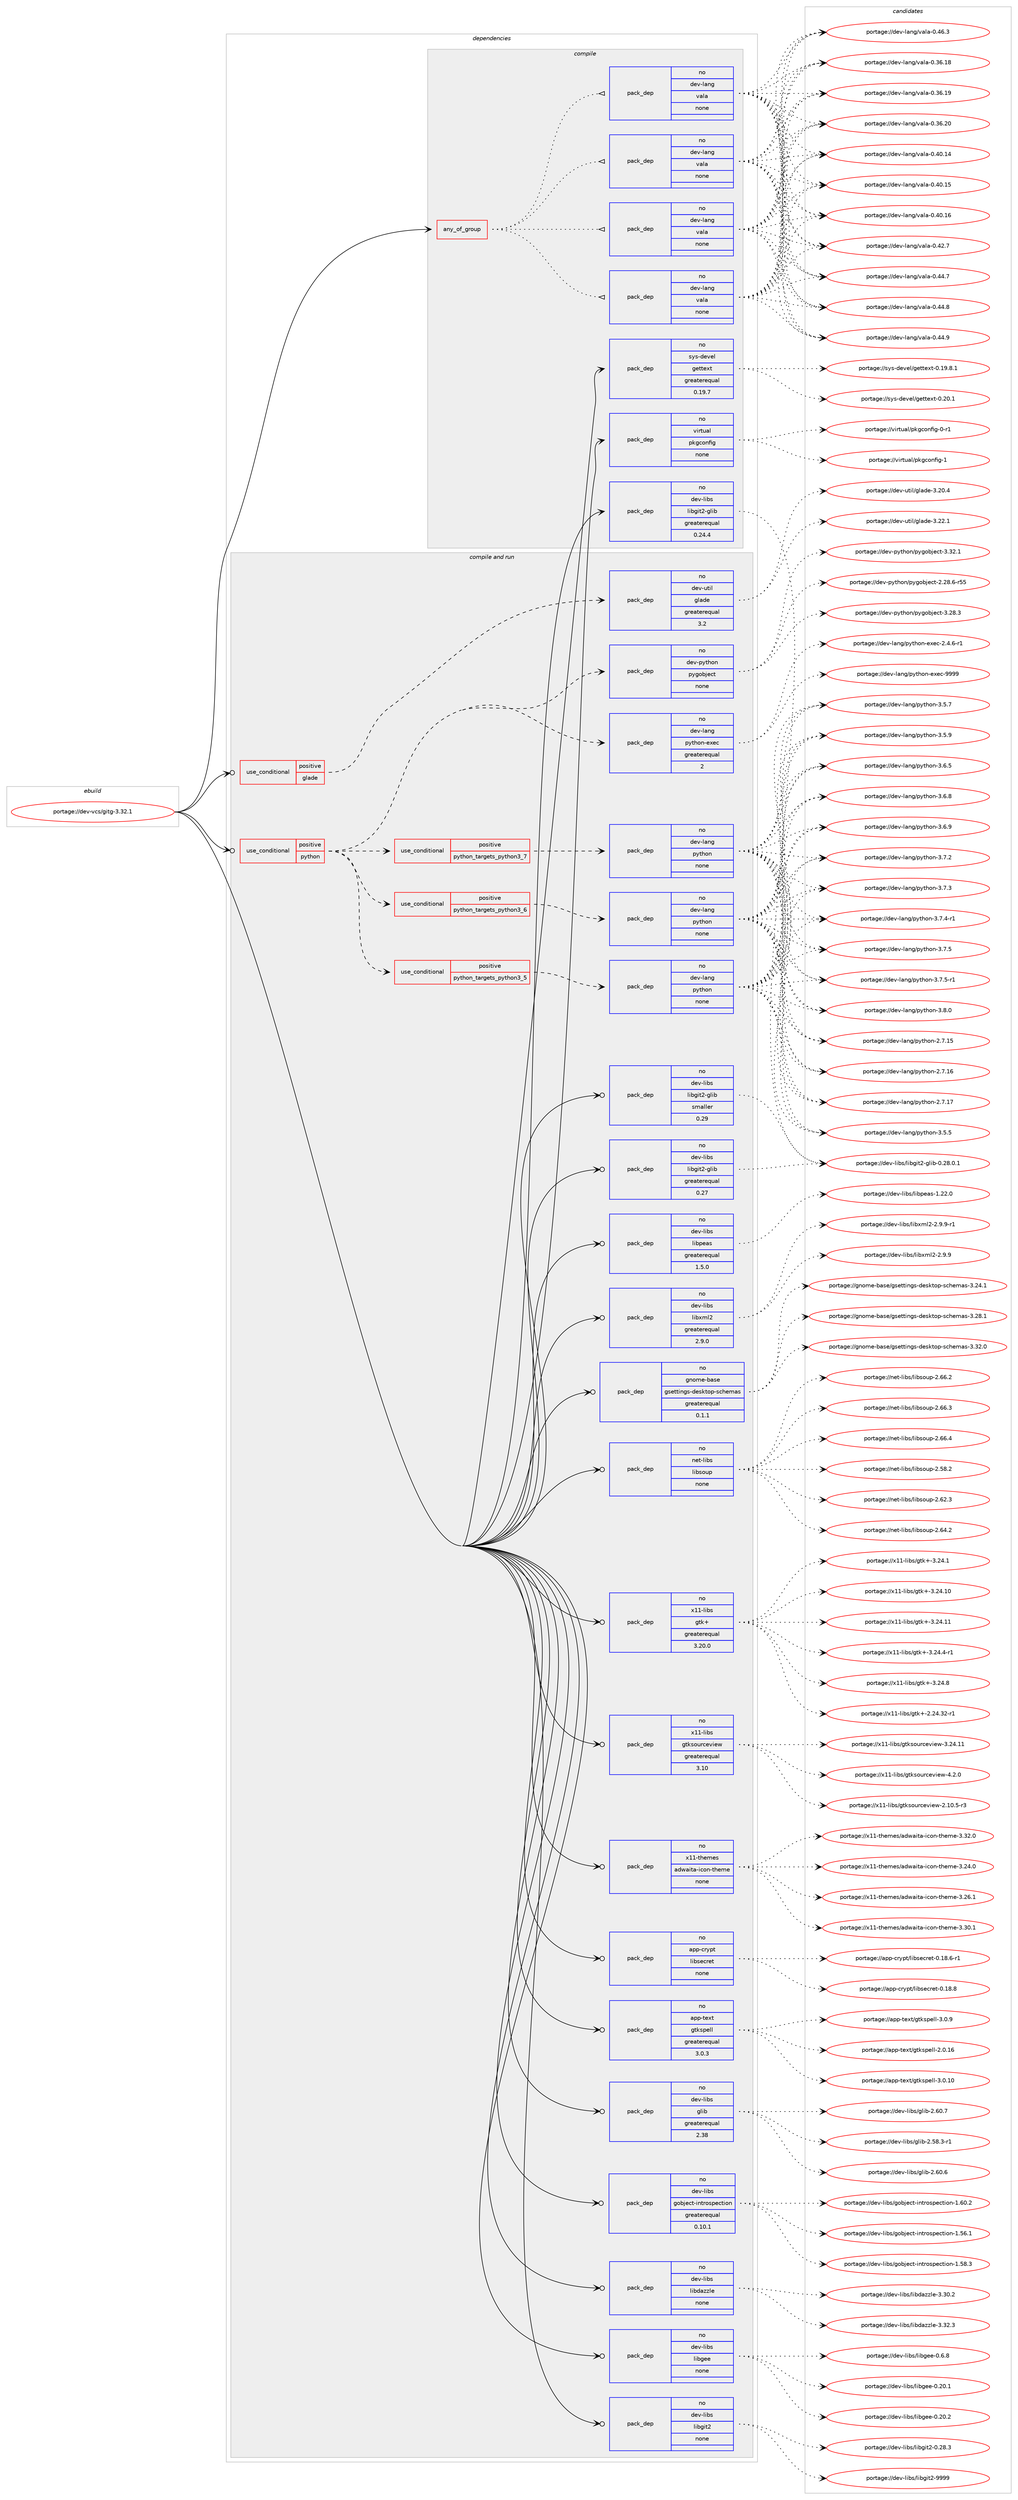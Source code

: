 digraph prolog {

# *************
# Graph options
# *************

newrank=true;
concentrate=true;
compound=true;
graph [rankdir=LR,fontname=Helvetica,fontsize=10,ranksep=1.5];#, ranksep=2.5, nodesep=0.2];
edge  [arrowhead=vee];
node  [fontname=Helvetica,fontsize=10];

# **********
# The ebuild
# **********

subgraph cluster_leftcol {
color=gray;
rank=same;
label=<<i>ebuild</i>>;
id [label="portage://dev-vcs/gitg-3.32.1", color=red, width=4, href="../dev-vcs/gitg-3.32.1.svg"];
}

# ****************
# The dependencies
# ****************

subgraph cluster_midcol {
color=gray;
label=<<i>dependencies</i>>;
subgraph cluster_compile {
fillcolor="#eeeeee";
style=filled;
label=<<i>compile</i>>;
subgraph any3666 {
dependency267614 [label=<<TABLE BORDER="0" CELLBORDER="1" CELLSPACING="0" CELLPADDING="4"><TR><TD CELLPADDING="10">any_of_group</TD></TR></TABLE>>, shape=none, color=red];subgraph pack191535 {
dependency267615 [label=<<TABLE BORDER="0" CELLBORDER="1" CELLSPACING="0" CELLPADDING="4" WIDTH="220"><TR><TD ROWSPAN="6" CELLPADDING="30">pack_dep</TD></TR><TR><TD WIDTH="110">no</TD></TR><TR><TD>dev-lang</TD></TR><TR><TD>vala</TD></TR><TR><TD>none</TD></TR><TR><TD></TD></TR></TABLE>>, shape=none, color=blue];
}
dependency267614:e -> dependency267615:w [weight=20,style="dotted",arrowhead="oinv"];
subgraph pack191536 {
dependency267616 [label=<<TABLE BORDER="0" CELLBORDER="1" CELLSPACING="0" CELLPADDING="4" WIDTH="220"><TR><TD ROWSPAN="6" CELLPADDING="30">pack_dep</TD></TR><TR><TD WIDTH="110">no</TD></TR><TR><TD>dev-lang</TD></TR><TR><TD>vala</TD></TR><TR><TD>none</TD></TR><TR><TD></TD></TR></TABLE>>, shape=none, color=blue];
}
dependency267614:e -> dependency267616:w [weight=20,style="dotted",arrowhead="oinv"];
subgraph pack191537 {
dependency267617 [label=<<TABLE BORDER="0" CELLBORDER="1" CELLSPACING="0" CELLPADDING="4" WIDTH="220"><TR><TD ROWSPAN="6" CELLPADDING="30">pack_dep</TD></TR><TR><TD WIDTH="110">no</TD></TR><TR><TD>dev-lang</TD></TR><TR><TD>vala</TD></TR><TR><TD>none</TD></TR><TR><TD></TD></TR></TABLE>>, shape=none, color=blue];
}
dependency267614:e -> dependency267617:w [weight=20,style="dotted",arrowhead="oinv"];
subgraph pack191538 {
dependency267618 [label=<<TABLE BORDER="0" CELLBORDER="1" CELLSPACING="0" CELLPADDING="4" WIDTH="220"><TR><TD ROWSPAN="6" CELLPADDING="30">pack_dep</TD></TR><TR><TD WIDTH="110">no</TD></TR><TR><TD>dev-lang</TD></TR><TR><TD>vala</TD></TR><TR><TD>none</TD></TR><TR><TD></TD></TR></TABLE>>, shape=none, color=blue];
}
dependency267614:e -> dependency267618:w [weight=20,style="dotted",arrowhead="oinv"];
}
id:e -> dependency267614:w [weight=20,style="solid",arrowhead="vee"];
subgraph pack191539 {
dependency267619 [label=<<TABLE BORDER="0" CELLBORDER="1" CELLSPACING="0" CELLPADDING="4" WIDTH="220"><TR><TD ROWSPAN="6" CELLPADDING="30">pack_dep</TD></TR><TR><TD WIDTH="110">no</TD></TR><TR><TD>dev-libs</TD></TR><TR><TD>libgit2-glib</TD></TR><TR><TD>greaterequal</TD></TR><TR><TD>0.24.4</TD></TR></TABLE>>, shape=none, color=blue];
}
id:e -> dependency267619:w [weight=20,style="solid",arrowhead="vee"];
subgraph pack191540 {
dependency267620 [label=<<TABLE BORDER="0" CELLBORDER="1" CELLSPACING="0" CELLPADDING="4" WIDTH="220"><TR><TD ROWSPAN="6" CELLPADDING="30">pack_dep</TD></TR><TR><TD WIDTH="110">no</TD></TR><TR><TD>sys-devel</TD></TR><TR><TD>gettext</TD></TR><TR><TD>greaterequal</TD></TR><TR><TD>0.19.7</TD></TR></TABLE>>, shape=none, color=blue];
}
id:e -> dependency267620:w [weight=20,style="solid",arrowhead="vee"];
subgraph pack191541 {
dependency267621 [label=<<TABLE BORDER="0" CELLBORDER="1" CELLSPACING="0" CELLPADDING="4" WIDTH="220"><TR><TD ROWSPAN="6" CELLPADDING="30">pack_dep</TD></TR><TR><TD WIDTH="110">no</TD></TR><TR><TD>virtual</TD></TR><TR><TD>pkgconfig</TD></TR><TR><TD>none</TD></TR><TR><TD></TD></TR></TABLE>>, shape=none, color=blue];
}
id:e -> dependency267621:w [weight=20,style="solid",arrowhead="vee"];
}
subgraph cluster_compileandrun {
fillcolor="#eeeeee";
style=filled;
label=<<i>compile and run</i>>;
subgraph cond72339 {
dependency267622 [label=<<TABLE BORDER="0" CELLBORDER="1" CELLSPACING="0" CELLPADDING="4"><TR><TD ROWSPAN="3" CELLPADDING="10">use_conditional</TD></TR><TR><TD>positive</TD></TR><TR><TD>glade</TD></TR></TABLE>>, shape=none, color=red];
subgraph pack191542 {
dependency267623 [label=<<TABLE BORDER="0" CELLBORDER="1" CELLSPACING="0" CELLPADDING="4" WIDTH="220"><TR><TD ROWSPAN="6" CELLPADDING="30">pack_dep</TD></TR><TR><TD WIDTH="110">no</TD></TR><TR><TD>dev-util</TD></TR><TR><TD>glade</TD></TR><TR><TD>greaterequal</TD></TR><TR><TD>3.2</TD></TR></TABLE>>, shape=none, color=blue];
}
dependency267622:e -> dependency267623:w [weight=20,style="dashed",arrowhead="vee"];
}
id:e -> dependency267622:w [weight=20,style="solid",arrowhead="odotvee"];
subgraph cond72340 {
dependency267624 [label=<<TABLE BORDER="0" CELLBORDER="1" CELLSPACING="0" CELLPADDING="4"><TR><TD ROWSPAN="3" CELLPADDING="10">use_conditional</TD></TR><TR><TD>positive</TD></TR><TR><TD>python</TD></TR></TABLE>>, shape=none, color=red];
subgraph cond72341 {
dependency267625 [label=<<TABLE BORDER="0" CELLBORDER="1" CELLSPACING="0" CELLPADDING="4"><TR><TD ROWSPAN="3" CELLPADDING="10">use_conditional</TD></TR><TR><TD>positive</TD></TR><TR><TD>python_targets_python3_5</TD></TR></TABLE>>, shape=none, color=red];
subgraph pack191543 {
dependency267626 [label=<<TABLE BORDER="0" CELLBORDER="1" CELLSPACING="0" CELLPADDING="4" WIDTH="220"><TR><TD ROWSPAN="6" CELLPADDING="30">pack_dep</TD></TR><TR><TD WIDTH="110">no</TD></TR><TR><TD>dev-lang</TD></TR><TR><TD>python</TD></TR><TR><TD>none</TD></TR><TR><TD></TD></TR></TABLE>>, shape=none, color=blue];
}
dependency267625:e -> dependency267626:w [weight=20,style="dashed",arrowhead="vee"];
}
dependency267624:e -> dependency267625:w [weight=20,style="dashed",arrowhead="vee"];
subgraph cond72342 {
dependency267627 [label=<<TABLE BORDER="0" CELLBORDER="1" CELLSPACING="0" CELLPADDING="4"><TR><TD ROWSPAN="3" CELLPADDING="10">use_conditional</TD></TR><TR><TD>positive</TD></TR><TR><TD>python_targets_python3_6</TD></TR></TABLE>>, shape=none, color=red];
subgraph pack191544 {
dependency267628 [label=<<TABLE BORDER="0" CELLBORDER="1" CELLSPACING="0" CELLPADDING="4" WIDTH="220"><TR><TD ROWSPAN="6" CELLPADDING="30">pack_dep</TD></TR><TR><TD WIDTH="110">no</TD></TR><TR><TD>dev-lang</TD></TR><TR><TD>python</TD></TR><TR><TD>none</TD></TR><TR><TD></TD></TR></TABLE>>, shape=none, color=blue];
}
dependency267627:e -> dependency267628:w [weight=20,style="dashed",arrowhead="vee"];
}
dependency267624:e -> dependency267627:w [weight=20,style="dashed",arrowhead="vee"];
subgraph cond72343 {
dependency267629 [label=<<TABLE BORDER="0" CELLBORDER="1" CELLSPACING="0" CELLPADDING="4"><TR><TD ROWSPAN="3" CELLPADDING="10">use_conditional</TD></TR><TR><TD>positive</TD></TR><TR><TD>python_targets_python3_7</TD></TR></TABLE>>, shape=none, color=red];
subgraph pack191545 {
dependency267630 [label=<<TABLE BORDER="0" CELLBORDER="1" CELLSPACING="0" CELLPADDING="4" WIDTH="220"><TR><TD ROWSPAN="6" CELLPADDING="30">pack_dep</TD></TR><TR><TD WIDTH="110">no</TD></TR><TR><TD>dev-lang</TD></TR><TR><TD>python</TD></TR><TR><TD>none</TD></TR><TR><TD></TD></TR></TABLE>>, shape=none, color=blue];
}
dependency267629:e -> dependency267630:w [weight=20,style="dashed",arrowhead="vee"];
}
dependency267624:e -> dependency267629:w [weight=20,style="dashed",arrowhead="vee"];
subgraph pack191546 {
dependency267631 [label=<<TABLE BORDER="0" CELLBORDER="1" CELLSPACING="0" CELLPADDING="4" WIDTH="220"><TR><TD ROWSPAN="6" CELLPADDING="30">pack_dep</TD></TR><TR><TD WIDTH="110">no</TD></TR><TR><TD>dev-lang</TD></TR><TR><TD>python-exec</TD></TR><TR><TD>greaterequal</TD></TR><TR><TD>2</TD></TR></TABLE>>, shape=none, color=blue];
}
dependency267624:e -> dependency267631:w [weight=20,style="dashed",arrowhead="vee"];
subgraph pack191547 {
dependency267632 [label=<<TABLE BORDER="0" CELLBORDER="1" CELLSPACING="0" CELLPADDING="4" WIDTH="220"><TR><TD ROWSPAN="6" CELLPADDING="30">pack_dep</TD></TR><TR><TD WIDTH="110">no</TD></TR><TR><TD>dev-python</TD></TR><TR><TD>pygobject</TD></TR><TR><TD>none</TD></TR><TR><TD></TD></TR></TABLE>>, shape=none, color=blue];
}
dependency267624:e -> dependency267632:w [weight=20,style="dashed",arrowhead="vee"];
}
id:e -> dependency267624:w [weight=20,style="solid",arrowhead="odotvee"];
subgraph pack191548 {
dependency267633 [label=<<TABLE BORDER="0" CELLBORDER="1" CELLSPACING="0" CELLPADDING="4" WIDTH="220"><TR><TD ROWSPAN="6" CELLPADDING="30">pack_dep</TD></TR><TR><TD WIDTH="110">no</TD></TR><TR><TD>app-crypt</TD></TR><TR><TD>libsecret</TD></TR><TR><TD>none</TD></TR><TR><TD></TD></TR></TABLE>>, shape=none, color=blue];
}
id:e -> dependency267633:w [weight=20,style="solid",arrowhead="odotvee"];
subgraph pack191549 {
dependency267634 [label=<<TABLE BORDER="0" CELLBORDER="1" CELLSPACING="0" CELLPADDING="4" WIDTH="220"><TR><TD ROWSPAN="6" CELLPADDING="30">pack_dep</TD></TR><TR><TD WIDTH="110">no</TD></TR><TR><TD>app-text</TD></TR><TR><TD>gtkspell</TD></TR><TR><TD>greaterequal</TD></TR><TR><TD>3.0.3</TD></TR></TABLE>>, shape=none, color=blue];
}
id:e -> dependency267634:w [weight=20,style="solid",arrowhead="odotvee"];
subgraph pack191550 {
dependency267635 [label=<<TABLE BORDER="0" CELLBORDER="1" CELLSPACING="0" CELLPADDING="4" WIDTH="220"><TR><TD ROWSPAN="6" CELLPADDING="30">pack_dep</TD></TR><TR><TD WIDTH="110">no</TD></TR><TR><TD>dev-libs</TD></TR><TR><TD>glib</TD></TR><TR><TD>greaterequal</TD></TR><TR><TD>2.38</TD></TR></TABLE>>, shape=none, color=blue];
}
id:e -> dependency267635:w [weight=20,style="solid",arrowhead="odotvee"];
subgraph pack191551 {
dependency267636 [label=<<TABLE BORDER="0" CELLBORDER="1" CELLSPACING="0" CELLPADDING="4" WIDTH="220"><TR><TD ROWSPAN="6" CELLPADDING="30">pack_dep</TD></TR><TR><TD WIDTH="110">no</TD></TR><TR><TD>dev-libs</TD></TR><TR><TD>gobject-introspection</TD></TR><TR><TD>greaterequal</TD></TR><TR><TD>0.10.1</TD></TR></TABLE>>, shape=none, color=blue];
}
id:e -> dependency267636:w [weight=20,style="solid",arrowhead="odotvee"];
subgraph pack191552 {
dependency267637 [label=<<TABLE BORDER="0" CELLBORDER="1" CELLSPACING="0" CELLPADDING="4" WIDTH="220"><TR><TD ROWSPAN="6" CELLPADDING="30">pack_dep</TD></TR><TR><TD WIDTH="110">no</TD></TR><TR><TD>dev-libs</TD></TR><TR><TD>libdazzle</TD></TR><TR><TD>none</TD></TR><TR><TD></TD></TR></TABLE>>, shape=none, color=blue];
}
id:e -> dependency267637:w [weight=20,style="solid",arrowhead="odotvee"];
subgraph pack191553 {
dependency267638 [label=<<TABLE BORDER="0" CELLBORDER="1" CELLSPACING="0" CELLPADDING="4" WIDTH="220"><TR><TD ROWSPAN="6" CELLPADDING="30">pack_dep</TD></TR><TR><TD WIDTH="110">no</TD></TR><TR><TD>dev-libs</TD></TR><TR><TD>libgee</TD></TR><TR><TD>none</TD></TR><TR><TD></TD></TR></TABLE>>, shape=none, color=blue];
}
id:e -> dependency267638:w [weight=20,style="solid",arrowhead="odotvee"];
subgraph pack191554 {
dependency267639 [label=<<TABLE BORDER="0" CELLBORDER="1" CELLSPACING="0" CELLPADDING="4" WIDTH="220"><TR><TD ROWSPAN="6" CELLPADDING="30">pack_dep</TD></TR><TR><TD WIDTH="110">no</TD></TR><TR><TD>dev-libs</TD></TR><TR><TD>libgit2</TD></TR><TR><TD>none</TD></TR><TR><TD></TD></TR></TABLE>>, shape=none, color=blue];
}
id:e -> dependency267639:w [weight=20,style="solid",arrowhead="odotvee"];
subgraph pack191555 {
dependency267640 [label=<<TABLE BORDER="0" CELLBORDER="1" CELLSPACING="0" CELLPADDING="4" WIDTH="220"><TR><TD ROWSPAN="6" CELLPADDING="30">pack_dep</TD></TR><TR><TD WIDTH="110">no</TD></TR><TR><TD>dev-libs</TD></TR><TR><TD>libgit2-glib</TD></TR><TR><TD>greaterequal</TD></TR><TR><TD>0.27</TD></TR></TABLE>>, shape=none, color=blue];
}
id:e -> dependency267640:w [weight=20,style="solid",arrowhead="odotvee"];
subgraph pack191556 {
dependency267641 [label=<<TABLE BORDER="0" CELLBORDER="1" CELLSPACING="0" CELLPADDING="4" WIDTH="220"><TR><TD ROWSPAN="6" CELLPADDING="30">pack_dep</TD></TR><TR><TD WIDTH="110">no</TD></TR><TR><TD>dev-libs</TD></TR><TR><TD>libgit2-glib</TD></TR><TR><TD>smaller</TD></TR><TR><TD>0.29</TD></TR></TABLE>>, shape=none, color=blue];
}
id:e -> dependency267641:w [weight=20,style="solid",arrowhead="odotvee"];
subgraph pack191557 {
dependency267642 [label=<<TABLE BORDER="0" CELLBORDER="1" CELLSPACING="0" CELLPADDING="4" WIDTH="220"><TR><TD ROWSPAN="6" CELLPADDING="30">pack_dep</TD></TR><TR><TD WIDTH="110">no</TD></TR><TR><TD>dev-libs</TD></TR><TR><TD>libpeas</TD></TR><TR><TD>greaterequal</TD></TR><TR><TD>1.5.0</TD></TR></TABLE>>, shape=none, color=blue];
}
id:e -> dependency267642:w [weight=20,style="solid",arrowhead="odotvee"];
subgraph pack191558 {
dependency267643 [label=<<TABLE BORDER="0" CELLBORDER="1" CELLSPACING="0" CELLPADDING="4" WIDTH="220"><TR><TD ROWSPAN="6" CELLPADDING="30">pack_dep</TD></TR><TR><TD WIDTH="110">no</TD></TR><TR><TD>dev-libs</TD></TR><TR><TD>libxml2</TD></TR><TR><TD>greaterequal</TD></TR><TR><TD>2.9.0</TD></TR></TABLE>>, shape=none, color=blue];
}
id:e -> dependency267643:w [weight=20,style="solid",arrowhead="odotvee"];
subgraph pack191559 {
dependency267644 [label=<<TABLE BORDER="0" CELLBORDER="1" CELLSPACING="0" CELLPADDING="4" WIDTH="220"><TR><TD ROWSPAN="6" CELLPADDING="30">pack_dep</TD></TR><TR><TD WIDTH="110">no</TD></TR><TR><TD>gnome-base</TD></TR><TR><TD>gsettings-desktop-schemas</TD></TR><TR><TD>greaterequal</TD></TR><TR><TD>0.1.1</TD></TR></TABLE>>, shape=none, color=blue];
}
id:e -> dependency267644:w [weight=20,style="solid",arrowhead="odotvee"];
subgraph pack191560 {
dependency267645 [label=<<TABLE BORDER="0" CELLBORDER="1" CELLSPACING="0" CELLPADDING="4" WIDTH="220"><TR><TD ROWSPAN="6" CELLPADDING="30">pack_dep</TD></TR><TR><TD WIDTH="110">no</TD></TR><TR><TD>net-libs</TD></TR><TR><TD>libsoup</TD></TR><TR><TD>none</TD></TR><TR><TD></TD></TR></TABLE>>, shape=none, color=blue];
}
id:e -> dependency267645:w [weight=20,style="solid",arrowhead="odotvee"];
subgraph pack191561 {
dependency267646 [label=<<TABLE BORDER="0" CELLBORDER="1" CELLSPACING="0" CELLPADDING="4" WIDTH="220"><TR><TD ROWSPAN="6" CELLPADDING="30">pack_dep</TD></TR><TR><TD WIDTH="110">no</TD></TR><TR><TD>x11-libs</TD></TR><TR><TD>gtk+</TD></TR><TR><TD>greaterequal</TD></TR><TR><TD>3.20.0</TD></TR></TABLE>>, shape=none, color=blue];
}
id:e -> dependency267646:w [weight=20,style="solid",arrowhead="odotvee"];
subgraph pack191562 {
dependency267647 [label=<<TABLE BORDER="0" CELLBORDER="1" CELLSPACING="0" CELLPADDING="4" WIDTH="220"><TR><TD ROWSPAN="6" CELLPADDING="30">pack_dep</TD></TR><TR><TD WIDTH="110">no</TD></TR><TR><TD>x11-libs</TD></TR><TR><TD>gtksourceview</TD></TR><TR><TD>greaterequal</TD></TR><TR><TD>3.10</TD></TR></TABLE>>, shape=none, color=blue];
}
id:e -> dependency267647:w [weight=20,style="solid",arrowhead="odotvee"];
subgraph pack191563 {
dependency267648 [label=<<TABLE BORDER="0" CELLBORDER="1" CELLSPACING="0" CELLPADDING="4" WIDTH="220"><TR><TD ROWSPAN="6" CELLPADDING="30">pack_dep</TD></TR><TR><TD WIDTH="110">no</TD></TR><TR><TD>x11-themes</TD></TR><TR><TD>adwaita-icon-theme</TD></TR><TR><TD>none</TD></TR><TR><TD></TD></TR></TABLE>>, shape=none, color=blue];
}
id:e -> dependency267648:w [weight=20,style="solid",arrowhead="odotvee"];
}
subgraph cluster_run {
fillcolor="#eeeeee";
style=filled;
label=<<i>run</i>>;
}
}

# **************
# The candidates
# **************

subgraph cluster_choices {
rank=same;
color=gray;
label=<<i>candidates</i>>;

subgraph choice191535 {
color=black;
nodesep=1;
choiceportage10010111845108971101034711897108974548465154464956 [label="portage://dev-lang/vala-0.36.18", color=red, width=4,href="../dev-lang/vala-0.36.18.svg"];
choiceportage10010111845108971101034711897108974548465154464957 [label="portage://dev-lang/vala-0.36.19", color=red, width=4,href="../dev-lang/vala-0.36.19.svg"];
choiceportage10010111845108971101034711897108974548465154465048 [label="portage://dev-lang/vala-0.36.20", color=red, width=4,href="../dev-lang/vala-0.36.20.svg"];
choiceportage10010111845108971101034711897108974548465248464952 [label="portage://dev-lang/vala-0.40.14", color=red, width=4,href="../dev-lang/vala-0.40.14.svg"];
choiceportage10010111845108971101034711897108974548465248464953 [label="portage://dev-lang/vala-0.40.15", color=red, width=4,href="../dev-lang/vala-0.40.15.svg"];
choiceportage10010111845108971101034711897108974548465248464954 [label="portage://dev-lang/vala-0.40.16", color=red, width=4,href="../dev-lang/vala-0.40.16.svg"];
choiceportage100101118451089711010347118971089745484652504655 [label="portage://dev-lang/vala-0.42.7", color=red, width=4,href="../dev-lang/vala-0.42.7.svg"];
choiceportage100101118451089711010347118971089745484652524655 [label="portage://dev-lang/vala-0.44.7", color=red, width=4,href="../dev-lang/vala-0.44.7.svg"];
choiceportage100101118451089711010347118971089745484652524656 [label="portage://dev-lang/vala-0.44.8", color=red, width=4,href="../dev-lang/vala-0.44.8.svg"];
choiceportage100101118451089711010347118971089745484652524657 [label="portage://dev-lang/vala-0.44.9", color=red, width=4,href="../dev-lang/vala-0.44.9.svg"];
choiceportage100101118451089711010347118971089745484652544651 [label="portage://dev-lang/vala-0.46.3", color=red, width=4,href="../dev-lang/vala-0.46.3.svg"];
dependency267615:e -> choiceportage10010111845108971101034711897108974548465154464956:w [style=dotted,weight="100"];
dependency267615:e -> choiceportage10010111845108971101034711897108974548465154464957:w [style=dotted,weight="100"];
dependency267615:e -> choiceportage10010111845108971101034711897108974548465154465048:w [style=dotted,weight="100"];
dependency267615:e -> choiceportage10010111845108971101034711897108974548465248464952:w [style=dotted,weight="100"];
dependency267615:e -> choiceportage10010111845108971101034711897108974548465248464953:w [style=dotted,weight="100"];
dependency267615:e -> choiceportage10010111845108971101034711897108974548465248464954:w [style=dotted,weight="100"];
dependency267615:e -> choiceportage100101118451089711010347118971089745484652504655:w [style=dotted,weight="100"];
dependency267615:e -> choiceportage100101118451089711010347118971089745484652524655:w [style=dotted,weight="100"];
dependency267615:e -> choiceportage100101118451089711010347118971089745484652524656:w [style=dotted,weight="100"];
dependency267615:e -> choiceportage100101118451089711010347118971089745484652524657:w [style=dotted,weight="100"];
dependency267615:e -> choiceportage100101118451089711010347118971089745484652544651:w [style=dotted,weight="100"];
}
subgraph choice191536 {
color=black;
nodesep=1;
choiceportage10010111845108971101034711897108974548465154464956 [label="portage://dev-lang/vala-0.36.18", color=red, width=4,href="../dev-lang/vala-0.36.18.svg"];
choiceportage10010111845108971101034711897108974548465154464957 [label="portage://dev-lang/vala-0.36.19", color=red, width=4,href="../dev-lang/vala-0.36.19.svg"];
choiceportage10010111845108971101034711897108974548465154465048 [label="portage://dev-lang/vala-0.36.20", color=red, width=4,href="../dev-lang/vala-0.36.20.svg"];
choiceportage10010111845108971101034711897108974548465248464952 [label="portage://dev-lang/vala-0.40.14", color=red, width=4,href="../dev-lang/vala-0.40.14.svg"];
choiceportage10010111845108971101034711897108974548465248464953 [label="portage://dev-lang/vala-0.40.15", color=red, width=4,href="../dev-lang/vala-0.40.15.svg"];
choiceportage10010111845108971101034711897108974548465248464954 [label="portage://dev-lang/vala-0.40.16", color=red, width=4,href="../dev-lang/vala-0.40.16.svg"];
choiceportage100101118451089711010347118971089745484652504655 [label="portage://dev-lang/vala-0.42.7", color=red, width=4,href="../dev-lang/vala-0.42.7.svg"];
choiceportage100101118451089711010347118971089745484652524655 [label="portage://dev-lang/vala-0.44.7", color=red, width=4,href="../dev-lang/vala-0.44.7.svg"];
choiceportage100101118451089711010347118971089745484652524656 [label="portage://dev-lang/vala-0.44.8", color=red, width=4,href="../dev-lang/vala-0.44.8.svg"];
choiceportage100101118451089711010347118971089745484652524657 [label="portage://dev-lang/vala-0.44.9", color=red, width=4,href="../dev-lang/vala-0.44.9.svg"];
choiceportage100101118451089711010347118971089745484652544651 [label="portage://dev-lang/vala-0.46.3", color=red, width=4,href="../dev-lang/vala-0.46.3.svg"];
dependency267616:e -> choiceportage10010111845108971101034711897108974548465154464956:w [style=dotted,weight="100"];
dependency267616:e -> choiceportage10010111845108971101034711897108974548465154464957:w [style=dotted,weight="100"];
dependency267616:e -> choiceportage10010111845108971101034711897108974548465154465048:w [style=dotted,weight="100"];
dependency267616:e -> choiceportage10010111845108971101034711897108974548465248464952:w [style=dotted,weight="100"];
dependency267616:e -> choiceportage10010111845108971101034711897108974548465248464953:w [style=dotted,weight="100"];
dependency267616:e -> choiceportage10010111845108971101034711897108974548465248464954:w [style=dotted,weight="100"];
dependency267616:e -> choiceportage100101118451089711010347118971089745484652504655:w [style=dotted,weight="100"];
dependency267616:e -> choiceportage100101118451089711010347118971089745484652524655:w [style=dotted,weight="100"];
dependency267616:e -> choiceportage100101118451089711010347118971089745484652524656:w [style=dotted,weight="100"];
dependency267616:e -> choiceportage100101118451089711010347118971089745484652524657:w [style=dotted,weight="100"];
dependency267616:e -> choiceportage100101118451089711010347118971089745484652544651:w [style=dotted,weight="100"];
}
subgraph choice191537 {
color=black;
nodesep=1;
choiceportage10010111845108971101034711897108974548465154464956 [label="portage://dev-lang/vala-0.36.18", color=red, width=4,href="../dev-lang/vala-0.36.18.svg"];
choiceportage10010111845108971101034711897108974548465154464957 [label="portage://dev-lang/vala-0.36.19", color=red, width=4,href="../dev-lang/vala-0.36.19.svg"];
choiceportage10010111845108971101034711897108974548465154465048 [label="portage://dev-lang/vala-0.36.20", color=red, width=4,href="../dev-lang/vala-0.36.20.svg"];
choiceportage10010111845108971101034711897108974548465248464952 [label="portage://dev-lang/vala-0.40.14", color=red, width=4,href="../dev-lang/vala-0.40.14.svg"];
choiceportage10010111845108971101034711897108974548465248464953 [label="portage://dev-lang/vala-0.40.15", color=red, width=4,href="../dev-lang/vala-0.40.15.svg"];
choiceportage10010111845108971101034711897108974548465248464954 [label="portage://dev-lang/vala-0.40.16", color=red, width=4,href="../dev-lang/vala-0.40.16.svg"];
choiceportage100101118451089711010347118971089745484652504655 [label="portage://dev-lang/vala-0.42.7", color=red, width=4,href="../dev-lang/vala-0.42.7.svg"];
choiceportage100101118451089711010347118971089745484652524655 [label="portage://dev-lang/vala-0.44.7", color=red, width=4,href="../dev-lang/vala-0.44.7.svg"];
choiceportage100101118451089711010347118971089745484652524656 [label="portage://dev-lang/vala-0.44.8", color=red, width=4,href="../dev-lang/vala-0.44.8.svg"];
choiceportage100101118451089711010347118971089745484652524657 [label="portage://dev-lang/vala-0.44.9", color=red, width=4,href="../dev-lang/vala-0.44.9.svg"];
choiceportage100101118451089711010347118971089745484652544651 [label="portage://dev-lang/vala-0.46.3", color=red, width=4,href="../dev-lang/vala-0.46.3.svg"];
dependency267617:e -> choiceportage10010111845108971101034711897108974548465154464956:w [style=dotted,weight="100"];
dependency267617:e -> choiceportage10010111845108971101034711897108974548465154464957:w [style=dotted,weight="100"];
dependency267617:e -> choiceportage10010111845108971101034711897108974548465154465048:w [style=dotted,weight="100"];
dependency267617:e -> choiceportage10010111845108971101034711897108974548465248464952:w [style=dotted,weight="100"];
dependency267617:e -> choiceportage10010111845108971101034711897108974548465248464953:w [style=dotted,weight="100"];
dependency267617:e -> choiceportage10010111845108971101034711897108974548465248464954:w [style=dotted,weight="100"];
dependency267617:e -> choiceportage100101118451089711010347118971089745484652504655:w [style=dotted,weight="100"];
dependency267617:e -> choiceportage100101118451089711010347118971089745484652524655:w [style=dotted,weight="100"];
dependency267617:e -> choiceportage100101118451089711010347118971089745484652524656:w [style=dotted,weight="100"];
dependency267617:e -> choiceportage100101118451089711010347118971089745484652524657:w [style=dotted,weight="100"];
dependency267617:e -> choiceportage100101118451089711010347118971089745484652544651:w [style=dotted,weight="100"];
}
subgraph choice191538 {
color=black;
nodesep=1;
choiceportage10010111845108971101034711897108974548465154464956 [label="portage://dev-lang/vala-0.36.18", color=red, width=4,href="../dev-lang/vala-0.36.18.svg"];
choiceportage10010111845108971101034711897108974548465154464957 [label="portage://dev-lang/vala-0.36.19", color=red, width=4,href="../dev-lang/vala-0.36.19.svg"];
choiceportage10010111845108971101034711897108974548465154465048 [label="portage://dev-lang/vala-0.36.20", color=red, width=4,href="../dev-lang/vala-0.36.20.svg"];
choiceportage10010111845108971101034711897108974548465248464952 [label="portage://dev-lang/vala-0.40.14", color=red, width=4,href="../dev-lang/vala-0.40.14.svg"];
choiceportage10010111845108971101034711897108974548465248464953 [label="portage://dev-lang/vala-0.40.15", color=red, width=4,href="../dev-lang/vala-0.40.15.svg"];
choiceportage10010111845108971101034711897108974548465248464954 [label="portage://dev-lang/vala-0.40.16", color=red, width=4,href="../dev-lang/vala-0.40.16.svg"];
choiceportage100101118451089711010347118971089745484652504655 [label="portage://dev-lang/vala-0.42.7", color=red, width=4,href="../dev-lang/vala-0.42.7.svg"];
choiceportage100101118451089711010347118971089745484652524655 [label="portage://dev-lang/vala-0.44.7", color=red, width=4,href="../dev-lang/vala-0.44.7.svg"];
choiceportage100101118451089711010347118971089745484652524656 [label="portage://dev-lang/vala-0.44.8", color=red, width=4,href="../dev-lang/vala-0.44.8.svg"];
choiceportage100101118451089711010347118971089745484652524657 [label="portage://dev-lang/vala-0.44.9", color=red, width=4,href="../dev-lang/vala-0.44.9.svg"];
choiceportage100101118451089711010347118971089745484652544651 [label="portage://dev-lang/vala-0.46.3", color=red, width=4,href="../dev-lang/vala-0.46.3.svg"];
dependency267618:e -> choiceportage10010111845108971101034711897108974548465154464956:w [style=dotted,weight="100"];
dependency267618:e -> choiceportage10010111845108971101034711897108974548465154464957:w [style=dotted,weight="100"];
dependency267618:e -> choiceportage10010111845108971101034711897108974548465154465048:w [style=dotted,weight="100"];
dependency267618:e -> choiceportage10010111845108971101034711897108974548465248464952:w [style=dotted,weight="100"];
dependency267618:e -> choiceportage10010111845108971101034711897108974548465248464953:w [style=dotted,weight="100"];
dependency267618:e -> choiceportage10010111845108971101034711897108974548465248464954:w [style=dotted,weight="100"];
dependency267618:e -> choiceportage100101118451089711010347118971089745484652504655:w [style=dotted,weight="100"];
dependency267618:e -> choiceportage100101118451089711010347118971089745484652524655:w [style=dotted,weight="100"];
dependency267618:e -> choiceportage100101118451089711010347118971089745484652524656:w [style=dotted,weight="100"];
dependency267618:e -> choiceportage100101118451089711010347118971089745484652524657:w [style=dotted,weight="100"];
dependency267618:e -> choiceportage100101118451089711010347118971089745484652544651:w [style=dotted,weight="100"];
}
subgraph choice191539 {
color=black;
nodesep=1;
choiceportage10010111845108105981154710810598103105116504510310810598454846505646484649 [label="portage://dev-libs/libgit2-glib-0.28.0.1", color=red, width=4,href="../dev-libs/libgit2-glib-0.28.0.1.svg"];
dependency267619:e -> choiceportage10010111845108105981154710810598103105116504510310810598454846505646484649:w [style=dotted,weight="100"];
}
subgraph choice191540 {
color=black;
nodesep=1;
choiceportage1151211154510010111810110847103101116116101120116454846495746564649 [label="portage://sys-devel/gettext-0.19.8.1", color=red, width=4,href="../sys-devel/gettext-0.19.8.1.svg"];
choiceportage115121115451001011181011084710310111611610112011645484650484649 [label="portage://sys-devel/gettext-0.20.1", color=red, width=4,href="../sys-devel/gettext-0.20.1.svg"];
dependency267620:e -> choiceportage1151211154510010111810110847103101116116101120116454846495746564649:w [style=dotted,weight="100"];
dependency267620:e -> choiceportage115121115451001011181011084710310111611610112011645484650484649:w [style=dotted,weight="100"];
}
subgraph choice191541 {
color=black;
nodesep=1;
choiceportage11810511411611797108471121071039911111010210510345484511449 [label="portage://virtual/pkgconfig-0-r1", color=red, width=4,href="../virtual/pkgconfig-0-r1.svg"];
choiceportage1181051141161179710847112107103991111101021051034549 [label="portage://virtual/pkgconfig-1", color=red, width=4,href="../virtual/pkgconfig-1.svg"];
dependency267621:e -> choiceportage11810511411611797108471121071039911111010210510345484511449:w [style=dotted,weight="100"];
dependency267621:e -> choiceportage1181051141161179710847112107103991111101021051034549:w [style=dotted,weight="100"];
}
subgraph choice191542 {
color=black;
nodesep=1;
choiceportage10010111845117116105108471031089710010145514650484652 [label="portage://dev-util/glade-3.20.4", color=red, width=4,href="../dev-util/glade-3.20.4.svg"];
choiceportage10010111845117116105108471031089710010145514650504649 [label="portage://dev-util/glade-3.22.1", color=red, width=4,href="../dev-util/glade-3.22.1.svg"];
dependency267623:e -> choiceportage10010111845117116105108471031089710010145514650484652:w [style=dotted,weight="100"];
dependency267623:e -> choiceportage10010111845117116105108471031089710010145514650504649:w [style=dotted,weight="100"];
}
subgraph choice191543 {
color=black;
nodesep=1;
choiceportage10010111845108971101034711212111610411111045504655464953 [label="portage://dev-lang/python-2.7.15", color=red, width=4,href="../dev-lang/python-2.7.15.svg"];
choiceportage10010111845108971101034711212111610411111045504655464954 [label="portage://dev-lang/python-2.7.16", color=red, width=4,href="../dev-lang/python-2.7.16.svg"];
choiceportage10010111845108971101034711212111610411111045504655464955 [label="portage://dev-lang/python-2.7.17", color=red, width=4,href="../dev-lang/python-2.7.17.svg"];
choiceportage100101118451089711010347112121116104111110455146534653 [label="portage://dev-lang/python-3.5.5", color=red, width=4,href="../dev-lang/python-3.5.5.svg"];
choiceportage100101118451089711010347112121116104111110455146534655 [label="portage://dev-lang/python-3.5.7", color=red, width=4,href="../dev-lang/python-3.5.7.svg"];
choiceportage100101118451089711010347112121116104111110455146534657 [label="portage://dev-lang/python-3.5.9", color=red, width=4,href="../dev-lang/python-3.5.9.svg"];
choiceportage100101118451089711010347112121116104111110455146544653 [label="portage://dev-lang/python-3.6.5", color=red, width=4,href="../dev-lang/python-3.6.5.svg"];
choiceportage100101118451089711010347112121116104111110455146544656 [label="portage://dev-lang/python-3.6.8", color=red, width=4,href="../dev-lang/python-3.6.8.svg"];
choiceportage100101118451089711010347112121116104111110455146544657 [label="portage://dev-lang/python-3.6.9", color=red, width=4,href="../dev-lang/python-3.6.9.svg"];
choiceportage100101118451089711010347112121116104111110455146554650 [label="portage://dev-lang/python-3.7.2", color=red, width=4,href="../dev-lang/python-3.7.2.svg"];
choiceportage100101118451089711010347112121116104111110455146554651 [label="portage://dev-lang/python-3.7.3", color=red, width=4,href="../dev-lang/python-3.7.3.svg"];
choiceportage1001011184510897110103471121211161041111104551465546524511449 [label="portage://dev-lang/python-3.7.4-r1", color=red, width=4,href="../dev-lang/python-3.7.4-r1.svg"];
choiceportage100101118451089711010347112121116104111110455146554653 [label="portage://dev-lang/python-3.7.5", color=red, width=4,href="../dev-lang/python-3.7.5.svg"];
choiceportage1001011184510897110103471121211161041111104551465546534511449 [label="portage://dev-lang/python-3.7.5-r1", color=red, width=4,href="../dev-lang/python-3.7.5-r1.svg"];
choiceportage100101118451089711010347112121116104111110455146564648 [label="portage://dev-lang/python-3.8.0", color=red, width=4,href="../dev-lang/python-3.8.0.svg"];
dependency267626:e -> choiceportage10010111845108971101034711212111610411111045504655464953:w [style=dotted,weight="100"];
dependency267626:e -> choiceportage10010111845108971101034711212111610411111045504655464954:w [style=dotted,weight="100"];
dependency267626:e -> choiceportage10010111845108971101034711212111610411111045504655464955:w [style=dotted,weight="100"];
dependency267626:e -> choiceportage100101118451089711010347112121116104111110455146534653:w [style=dotted,weight="100"];
dependency267626:e -> choiceportage100101118451089711010347112121116104111110455146534655:w [style=dotted,weight="100"];
dependency267626:e -> choiceportage100101118451089711010347112121116104111110455146534657:w [style=dotted,weight="100"];
dependency267626:e -> choiceportage100101118451089711010347112121116104111110455146544653:w [style=dotted,weight="100"];
dependency267626:e -> choiceportage100101118451089711010347112121116104111110455146544656:w [style=dotted,weight="100"];
dependency267626:e -> choiceportage100101118451089711010347112121116104111110455146544657:w [style=dotted,weight="100"];
dependency267626:e -> choiceportage100101118451089711010347112121116104111110455146554650:w [style=dotted,weight="100"];
dependency267626:e -> choiceportage100101118451089711010347112121116104111110455146554651:w [style=dotted,weight="100"];
dependency267626:e -> choiceportage1001011184510897110103471121211161041111104551465546524511449:w [style=dotted,weight="100"];
dependency267626:e -> choiceportage100101118451089711010347112121116104111110455146554653:w [style=dotted,weight="100"];
dependency267626:e -> choiceportage1001011184510897110103471121211161041111104551465546534511449:w [style=dotted,weight="100"];
dependency267626:e -> choiceportage100101118451089711010347112121116104111110455146564648:w [style=dotted,weight="100"];
}
subgraph choice191544 {
color=black;
nodesep=1;
choiceportage10010111845108971101034711212111610411111045504655464953 [label="portage://dev-lang/python-2.7.15", color=red, width=4,href="../dev-lang/python-2.7.15.svg"];
choiceportage10010111845108971101034711212111610411111045504655464954 [label="portage://dev-lang/python-2.7.16", color=red, width=4,href="../dev-lang/python-2.7.16.svg"];
choiceportage10010111845108971101034711212111610411111045504655464955 [label="portage://dev-lang/python-2.7.17", color=red, width=4,href="../dev-lang/python-2.7.17.svg"];
choiceportage100101118451089711010347112121116104111110455146534653 [label="portage://dev-lang/python-3.5.5", color=red, width=4,href="../dev-lang/python-3.5.5.svg"];
choiceportage100101118451089711010347112121116104111110455146534655 [label="portage://dev-lang/python-3.5.7", color=red, width=4,href="../dev-lang/python-3.5.7.svg"];
choiceportage100101118451089711010347112121116104111110455146534657 [label="portage://dev-lang/python-3.5.9", color=red, width=4,href="../dev-lang/python-3.5.9.svg"];
choiceportage100101118451089711010347112121116104111110455146544653 [label="portage://dev-lang/python-3.6.5", color=red, width=4,href="../dev-lang/python-3.6.5.svg"];
choiceportage100101118451089711010347112121116104111110455146544656 [label="portage://dev-lang/python-3.6.8", color=red, width=4,href="../dev-lang/python-3.6.8.svg"];
choiceportage100101118451089711010347112121116104111110455146544657 [label="portage://dev-lang/python-3.6.9", color=red, width=4,href="../dev-lang/python-3.6.9.svg"];
choiceportage100101118451089711010347112121116104111110455146554650 [label="portage://dev-lang/python-3.7.2", color=red, width=4,href="../dev-lang/python-3.7.2.svg"];
choiceportage100101118451089711010347112121116104111110455146554651 [label="portage://dev-lang/python-3.7.3", color=red, width=4,href="../dev-lang/python-3.7.3.svg"];
choiceportage1001011184510897110103471121211161041111104551465546524511449 [label="portage://dev-lang/python-3.7.4-r1", color=red, width=4,href="../dev-lang/python-3.7.4-r1.svg"];
choiceportage100101118451089711010347112121116104111110455146554653 [label="portage://dev-lang/python-3.7.5", color=red, width=4,href="../dev-lang/python-3.7.5.svg"];
choiceportage1001011184510897110103471121211161041111104551465546534511449 [label="portage://dev-lang/python-3.7.5-r1", color=red, width=4,href="../dev-lang/python-3.7.5-r1.svg"];
choiceportage100101118451089711010347112121116104111110455146564648 [label="portage://dev-lang/python-3.8.0", color=red, width=4,href="../dev-lang/python-3.8.0.svg"];
dependency267628:e -> choiceportage10010111845108971101034711212111610411111045504655464953:w [style=dotted,weight="100"];
dependency267628:e -> choiceportage10010111845108971101034711212111610411111045504655464954:w [style=dotted,weight="100"];
dependency267628:e -> choiceportage10010111845108971101034711212111610411111045504655464955:w [style=dotted,weight="100"];
dependency267628:e -> choiceportage100101118451089711010347112121116104111110455146534653:w [style=dotted,weight="100"];
dependency267628:e -> choiceportage100101118451089711010347112121116104111110455146534655:w [style=dotted,weight="100"];
dependency267628:e -> choiceportage100101118451089711010347112121116104111110455146534657:w [style=dotted,weight="100"];
dependency267628:e -> choiceportage100101118451089711010347112121116104111110455146544653:w [style=dotted,weight="100"];
dependency267628:e -> choiceportage100101118451089711010347112121116104111110455146544656:w [style=dotted,weight="100"];
dependency267628:e -> choiceportage100101118451089711010347112121116104111110455146544657:w [style=dotted,weight="100"];
dependency267628:e -> choiceportage100101118451089711010347112121116104111110455146554650:w [style=dotted,weight="100"];
dependency267628:e -> choiceportage100101118451089711010347112121116104111110455146554651:w [style=dotted,weight="100"];
dependency267628:e -> choiceportage1001011184510897110103471121211161041111104551465546524511449:w [style=dotted,weight="100"];
dependency267628:e -> choiceportage100101118451089711010347112121116104111110455146554653:w [style=dotted,weight="100"];
dependency267628:e -> choiceportage1001011184510897110103471121211161041111104551465546534511449:w [style=dotted,weight="100"];
dependency267628:e -> choiceportage100101118451089711010347112121116104111110455146564648:w [style=dotted,weight="100"];
}
subgraph choice191545 {
color=black;
nodesep=1;
choiceportage10010111845108971101034711212111610411111045504655464953 [label="portage://dev-lang/python-2.7.15", color=red, width=4,href="../dev-lang/python-2.7.15.svg"];
choiceportage10010111845108971101034711212111610411111045504655464954 [label="portage://dev-lang/python-2.7.16", color=red, width=4,href="../dev-lang/python-2.7.16.svg"];
choiceportage10010111845108971101034711212111610411111045504655464955 [label="portage://dev-lang/python-2.7.17", color=red, width=4,href="../dev-lang/python-2.7.17.svg"];
choiceportage100101118451089711010347112121116104111110455146534653 [label="portage://dev-lang/python-3.5.5", color=red, width=4,href="../dev-lang/python-3.5.5.svg"];
choiceportage100101118451089711010347112121116104111110455146534655 [label="portage://dev-lang/python-3.5.7", color=red, width=4,href="../dev-lang/python-3.5.7.svg"];
choiceportage100101118451089711010347112121116104111110455146534657 [label="portage://dev-lang/python-3.5.9", color=red, width=4,href="../dev-lang/python-3.5.9.svg"];
choiceportage100101118451089711010347112121116104111110455146544653 [label="portage://dev-lang/python-3.6.5", color=red, width=4,href="../dev-lang/python-3.6.5.svg"];
choiceportage100101118451089711010347112121116104111110455146544656 [label="portage://dev-lang/python-3.6.8", color=red, width=4,href="../dev-lang/python-3.6.8.svg"];
choiceportage100101118451089711010347112121116104111110455146544657 [label="portage://dev-lang/python-3.6.9", color=red, width=4,href="../dev-lang/python-3.6.9.svg"];
choiceportage100101118451089711010347112121116104111110455146554650 [label="portage://dev-lang/python-3.7.2", color=red, width=4,href="../dev-lang/python-3.7.2.svg"];
choiceportage100101118451089711010347112121116104111110455146554651 [label="portage://dev-lang/python-3.7.3", color=red, width=4,href="../dev-lang/python-3.7.3.svg"];
choiceportage1001011184510897110103471121211161041111104551465546524511449 [label="portage://dev-lang/python-3.7.4-r1", color=red, width=4,href="../dev-lang/python-3.7.4-r1.svg"];
choiceportage100101118451089711010347112121116104111110455146554653 [label="portage://dev-lang/python-3.7.5", color=red, width=4,href="../dev-lang/python-3.7.5.svg"];
choiceportage1001011184510897110103471121211161041111104551465546534511449 [label="portage://dev-lang/python-3.7.5-r1", color=red, width=4,href="../dev-lang/python-3.7.5-r1.svg"];
choiceportage100101118451089711010347112121116104111110455146564648 [label="portage://dev-lang/python-3.8.0", color=red, width=4,href="../dev-lang/python-3.8.0.svg"];
dependency267630:e -> choiceportage10010111845108971101034711212111610411111045504655464953:w [style=dotted,weight="100"];
dependency267630:e -> choiceportage10010111845108971101034711212111610411111045504655464954:w [style=dotted,weight="100"];
dependency267630:e -> choiceportage10010111845108971101034711212111610411111045504655464955:w [style=dotted,weight="100"];
dependency267630:e -> choiceportage100101118451089711010347112121116104111110455146534653:w [style=dotted,weight="100"];
dependency267630:e -> choiceportage100101118451089711010347112121116104111110455146534655:w [style=dotted,weight="100"];
dependency267630:e -> choiceportage100101118451089711010347112121116104111110455146534657:w [style=dotted,weight="100"];
dependency267630:e -> choiceportage100101118451089711010347112121116104111110455146544653:w [style=dotted,weight="100"];
dependency267630:e -> choiceportage100101118451089711010347112121116104111110455146544656:w [style=dotted,weight="100"];
dependency267630:e -> choiceportage100101118451089711010347112121116104111110455146544657:w [style=dotted,weight="100"];
dependency267630:e -> choiceportage100101118451089711010347112121116104111110455146554650:w [style=dotted,weight="100"];
dependency267630:e -> choiceportage100101118451089711010347112121116104111110455146554651:w [style=dotted,weight="100"];
dependency267630:e -> choiceportage1001011184510897110103471121211161041111104551465546524511449:w [style=dotted,weight="100"];
dependency267630:e -> choiceportage100101118451089711010347112121116104111110455146554653:w [style=dotted,weight="100"];
dependency267630:e -> choiceportage1001011184510897110103471121211161041111104551465546534511449:w [style=dotted,weight="100"];
dependency267630:e -> choiceportage100101118451089711010347112121116104111110455146564648:w [style=dotted,weight="100"];
}
subgraph choice191546 {
color=black;
nodesep=1;
choiceportage10010111845108971101034711212111610411111045101120101994550465246544511449 [label="portage://dev-lang/python-exec-2.4.6-r1", color=red, width=4,href="../dev-lang/python-exec-2.4.6-r1.svg"];
choiceportage10010111845108971101034711212111610411111045101120101994557575757 [label="portage://dev-lang/python-exec-9999", color=red, width=4,href="../dev-lang/python-exec-9999.svg"];
dependency267631:e -> choiceportage10010111845108971101034711212111610411111045101120101994550465246544511449:w [style=dotted,weight="100"];
dependency267631:e -> choiceportage10010111845108971101034711212111610411111045101120101994557575757:w [style=dotted,weight="100"];
}
subgraph choice191547 {
color=black;
nodesep=1;
choiceportage1001011184511212111610411111047112121103111981061019911645504650564654451145353 [label="portage://dev-python/pygobject-2.28.6-r55", color=red, width=4,href="../dev-python/pygobject-2.28.6-r55.svg"];
choiceportage1001011184511212111610411111047112121103111981061019911645514650564651 [label="portage://dev-python/pygobject-3.28.3", color=red, width=4,href="../dev-python/pygobject-3.28.3.svg"];
choiceportage1001011184511212111610411111047112121103111981061019911645514651504649 [label="portage://dev-python/pygobject-3.32.1", color=red, width=4,href="../dev-python/pygobject-3.32.1.svg"];
dependency267632:e -> choiceportage1001011184511212111610411111047112121103111981061019911645504650564654451145353:w [style=dotted,weight="100"];
dependency267632:e -> choiceportage1001011184511212111610411111047112121103111981061019911645514650564651:w [style=dotted,weight="100"];
dependency267632:e -> choiceportage1001011184511212111610411111047112121103111981061019911645514651504649:w [style=dotted,weight="100"];
}
subgraph choice191548 {
color=black;
nodesep=1;
choiceportage971121124599114121112116471081059811510199114101116454846495646544511449 [label="portage://app-crypt/libsecret-0.18.6-r1", color=red, width=4,href="../app-crypt/libsecret-0.18.6-r1.svg"];
choiceportage97112112459911412111211647108105981151019911410111645484649564656 [label="portage://app-crypt/libsecret-0.18.8", color=red, width=4,href="../app-crypt/libsecret-0.18.8.svg"];
dependency267633:e -> choiceportage971121124599114121112116471081059811510199114101116454846495646544511449:w [style=dotted,weight="100"];
dependency267633:e -> choiceportage97112112459911412111211647108105981151019911410111645484649564656:w [style=dotted,weight="100"];
}
subgraph choice191549 {
color=black;
nodesep=1;
choiceportage97112112451161011201164710311610711511210110810845504648464954 [label="portage://app-text/gtkspell-2.0.16", color=red, width=4,href="../app-text/gtkspell-2.0.16.svg"];
choiceportage97112112451161011201164710311610711511210110810845514648464948 [label="portage://app-text/gtkspell-3.0.10", color=red, width=4,href="../app-text/gtkspell-3.0.10.svg"];
choiceportage971121124511610112011647103116107115112101108108455146484657 [label="portage://app-text/gtkspell-3.0.9", color=red, width=4,href="../app-text/gtkspell-3.0.9.svg"];
dependency267634:e -> choiceportage97112112451161011201164710311610711511210110810845504648464954:w [style=dotted,weight="100"];
dependency267634:e -> choiceportage97112112451161011201164710311610711511210110810845514648464948:w [style=dotted,weight="100"];
dependency267634:e -> choiceportage971121124511610112011647103116107115112101108108455146484657:w [style=dotted,weight="100"];
}
subgraph choice191550 {
color=black;
nodesep=1;
choiceportage10010111845108105981154710310810598455046535646514511449 [label="portage://dev-libs/glib-2.58.3-r1", color=red, width=4,href="../dev-libs/glib-2.58.3-r1.svg"];
choiceportage1001011184510810598115471031081059845504654484654 [label="portage://dev-libs/glib-2.60.6", color=red, width=4,href="../dev-libs/glib-2.60.6.svg"];
choiceportage1001011184510810598115471031081059845504654484655 [label="portage://dev-libs/glib-2.60.7", color=red, width=4,href="../dev-libs/glib-2.60.7.svg"];
dependency267635:e -> choiceportage10010111845108105981154710310810598455046535646514511449:w [style=dotted,weight="100"];
dependency267635:e -> choiceportage1001011184510810598115471031081059845504654484654:w [style=dotted,weight="100"];
dependency267635:e -> choiceportage1001011184510810598115471031081059845504654484655:w [style=dotted,weight="100"];
}
subgraph choice191551 {
color=black;
nodesep=1;
choiceportage1001011184510810598115471031119810610199116451051101161141111151121019911610511111045494653544649 [label="portage://dev-libs/gobject-introspection-1.56.1", color=red, width=4,href="../dev-libs/gobject-introspection-1.56.1.svg"];
choiceportage1001011184510810598115471031119810610199116451051101161141111151121019911610511111045494653564651 [label="portage://dev-libs/gobject-introspection-1.58.3", color=red, width=4,href="../dev-libs/gobject-introspection-1.58.3.svg"];
choiceportage1001011184510810598115471031119810610199116451051101161141111151121019911610511111045494654484650 [label="portage://dev-libs/gobject-introspection-1.60.2", color=red, width=4,href="../dev-libs/gobject-introspection-1.60.2.svg"];
dependency267636:e -> choiceportage1001011184510810598115471031119810610199116451051101161141111151121019911610511111045494653544649:w [style=dotted,weight="100"];
dependency267636:e -> choiceportage1001011184510810598115471031119810610199116451051101161141111151121019911610511111045494653564651:w [style=dotted,weight="100"];
dependency267636:e -> choiceportage1001011184510810598115471031119810610199116451051101161141111151121019911610511111045494654484650:w [style=dotted,weight="100"];
}
subgraph choice191552 {
color=black;
nodesep=1;
choiceportage100101118451081059811547108105981009712212210810145514651484650 [label="portage://dev-libs/libdazzle-3.30.2", color=red, width=4,href="../dev-libs/libdazzle-3.30.2.svg"];
choiceportage100101118451081059811547108105981009712212210810145514651504651 [label="portage://dev-libs/libdazzle-3.32.3", color=red, width=4,href="../dev-libs/libdazzle-3.32.3.svg"];
dependency267637:e -> choiceportage100101118451081059811547108105981009712212210810145514651484650:w [style=dotted,weight="100"];
dependency267637:e -> choiceportage100101118451081059811547108105981009712212210810145514651504651:w [style=dotted,weight="100"];
}
subgraph choice191553 {
color=black;
nodesep=1;
choiceportage1001011184510810598115471081059810310110145484650484649 [label="portage://dev-libs/libgee-0.20.1", color=red, width=4,href="../dev-libs/libgee-0.20.1.svg"];
choiceportage1001011184510810598115471081059810310110145484650484650 [label="portage://dev-libs/libgee-0.20.2", color=red, width=4,href="../dev-libs/libgee-0.20.2.svg"];
choiceportage10010111845108105981154710810598103101101454846544656 [label="portage://dev-libs/libgee-0.6.8", color=red, width=4,href="../dev-libs/libgee-0.6.8.svg"];
dependency267638:e -> choiceportage1001011184510810598115471081059810310110145484650484649:w [style=dotted,weight="100"];
dependency267638:e -> choiceportage1001011184510810598115471081059810310110145484650484650:w [style=dotted,weight="100"];
dependency267638:e -> choiceportage10010111845108105981154710810598103101101454846544656:w [style=dotted,weight="100"];
}
subgraph choice191554 {
color=black;
nodesep=1;
choiceportage100101118451081059811547108105981031051165045484650564651 [label="portage://dev-libs/libgit2-0.28.3", color=red, width=4,href="../dev-libs/libgit2-0.28.3.svg"];
choiceportage10010111845108105981154710810598103105116504557575757 [label="portage://dev-libs/libgit2-9999", color=red, width=4,href="../dev-libs/libgit2-9999.svg"];
dependency267639:e -> choiceportage100101118451081059811547108105981031051165045484650564651:w [style=dotted,weight="100"];
dependency267639:e -> choiceportage10010111845108105981154710810598103105116504557575757:w [style=dotted,weight="100"];
}
subgraph choice191555 {
color=black;
nodesep=1;
choiceportage10010111845108105981154710810598103105116504510310810598454846505646484649 [label="portage://dev-libs/libgit2-glib-0.28.0.1", color=red, width=4,href="../dev-libs/libgit2-glib-0.28.0.1.svg"];
dependency267640:e -> choiceportage10010111845108105981154710810598103105116504510310810598454846505646484649:w [style=dotted,weight="100"];
}
subgraph choice191556 {
color=black;
nodesep=1;
choiceportage10010111845108105981154710810598103105116504510310810598454846505646484649 [label="portage://dev-libs/libgit2-glib-0.28.0.1", color=red, width=4,href="../dev-libs/libgit2-glib-0.28.0.1.svg"];
dependency267641:e -> choiceportage10010111845108105981154710810598103105116504510310810598454846505646484649:w [style=dotted,weight="100"];
}
subgraph choice191557 {
color=black;
nodesep=1;
choiceportage100101118451081059811547108105981121019711545494650504648 [label="portage://dev-libs/libpeas-1.22.0", color=red, width=4,href="../dev-libs/libpeas-1.22.0.svg"];
dependency267642:e -> choiceportage100101118451081059811547108105981121019711545494650504648:w [style=dotted,weight="100"];
}
subgraph choice191558 {
color=black;
nodesep=1;
choiceportage1001011184510810598115471081059812010910850455046574657 [label="portage://dev-libs/libxml2-2.9.9", color=red, width=4,href="../dev-libs/libxml2-2.9.9.svg"];
choiceportage10010111845108105981154710810598120109108504550465746574511449 [label="portage://dev-libs/libxml2-2.9.9-r1", color=red, width=4,href="../dev-libs/libxml2-2.9.9-r1.svg"];
dependency267643:e -> choiceportage1001011184510810598115471081059812010910850455046574657:w [style=dotted,weight="100"];
dependency267643:e -> choiceportage10010111845108105981154710810598120109108504550465746574511449:w [style=dotted,weight="100"];
}
subgraph choice191559 {
color=black;
nodesep=1;
choiceportage103110111109101459897115101471031151011161161051101031154510010111510711611111245115991041011099711545514650524649 [label="portage://gnome-base/gsettings-desktop-schemas-3.24.1", color=red, width=4,href="../gnome-base/gsettings-desktop-schemas-3.24.1.svg"];
choiceportage103110111109101459897115101471031151011161161051101031154510010111510711611111245115991041011099711545514650564649 [label="portage://gnome-base/gsettings-desktop-schemas-3.28.1", color=red, width=4,href="../gnome-base/gsettings-desktop-schemas-3.28.1.svg"];
choiceportage103110111109101459897115101471031151011161161051101031154510010111510711611111245115991041011099711545514651504648 [label="portage://gnome-base/gsettings-desktop-schemas-3.32.0", color=red, width=4,href="../gnome-base/gsettings-desktop-schemas-3.32.0.svg"];
dependency267644:e -> choiceportage103110111109101459897115101471031151011161161051101031154510010111510711611111245115991041011099711545514650524649:w [style=dotted,weight="100"];
dependency267644:e -> choiceportage103110111109101459897115101471031151011161161051101031154510010111510711611111245115991041011099711545514650564649:w [style=dotted,weight="100"];
dependency267644:e -> choiceportage103110111109101459897115101471031151011161161051101031154510010111510711611111245115991041011099711545514651504648:w [style=dotted,weight="100"];
}
subgraph choice191560 {
color=black;
nodesep=1;
choiceportage1101011164510810598115471081059811511111711245504653564650 [label="portage://net-libs/libsoup-2.58.2", color=red, width=4,href="../net-libs/libsoup-2.58.2.svg"];
choiceportage1101011164510810598115471081059811511111711245504654504651 [label="portage://net-libs/libsoup-2.62.3", color=red, width=4,href="../net-libs/libsoup-2.62.3.svg"];
choiceportage1101011164510810598115471081059811511111711245504654524650 [label="portage://net-libs/libsoup-2.64.2", color=red, width=4,href="../net-libs/libsoup-2.64.2.svg"];
choiceportage1101011164510810598115471081059811511111711245504654544650 [label="portage://net-libs/libsoup-2.66.2", color=red, width=4,href="../net-libs/libsoup-2.66.2.svg"];
choiceportage1101011164510810598115471081059811511111711245504654544651 [label="portage://net-libs/libsoup-2.66.3", color=red, width=4,href="../net-libs/libsoup-2.66.3.svg"];
choiceportage1101011164510810598115471081059811511111711245504654544652 [label="portage://net-libs/libsoup-2.66.4", color=red, width=4,href="../net-libs/libsoup-2.66.4.svg"];
dependency267645:e -> choiceportage1101011164510810598115471081059811511111711245504653564650:w [style=dotted,weight="100"];
dependency267645:e -> choiceportage1101011164510810598115471081059811511111711245504654504651:w [style=dotted,weight="100"];
dependency267645:e -> choiceportage1101011164510810598115471081059811511111711245504654524650:w [style=dotted,weight="100"];
dependency267645:e -> choiceportage1101011164510810598115471081059811511111711245504654544650:w [style=dotted,weight="100"];
dependency267645:e -> choiceportage1101011164510810598115471081059811511111711245504654544651:w [style=dotted,weight="100"];
dependency267645:e -> choiceportage1101011164510810598115471081059811511111711245504654544652:w [style=dotted,weight="100"];
}
subgraph choice191561 {
color=black;
nodesep=1;
choiceportage12049494510810598115471031161074345504650524651504511449 [label="portage://x11-libs/gtk+-2.24.32-r1", color=red, width=4,href="../x11-libs/gtk+-2.24.32-r1.svg"];
choiceportage12049494510810598115471031161074345514650524649 [label="portage://x11-libs/gtk+-3.24.1", color=red, width=4,href="../x11-libs/gtk+-3.24.1.svg"];
choiceportage1204949451081059811547103116107434551465052464948 [label="portage://x11-libs/gtk+-3.24.10", color=red, width=4,href="../x11-libs/gtk+-3.24.10.svg"];
choiceportage1204949451081059811547103116107434551465052464949 [label="portage://x11-libs/gtk+-3.24.11", color=red, width=4,href="../x11-libs/gtk+-3.24.11.svg"];
choiceportage120494945108105981154710311610743455146505246524511449 [label="portage://x11-libs/gtk+-3.24.4-r1", color=red, width=4,href="../x11-libs/gtk+-3.24.4-r1.svg"];
choiceportage12049494510810598115471031161074345514650524656 [label="portage://x11-libs/gtk+-3.24.8", color=red, width=4,href="../x11-libs/gtk+-3.24.8.svg"];
dependency267646:e -> choiceportage12049494510810598115471031161074345504650524651504511449:w [style=dotted,weight="100"];
dependency267646:e -> choiceportage12049494510810598115471031161074345514650524649:w [style=dotted,weight="100"];
dependency267646:e -> choiceportage1204949451081059811547103116107434551465052464948:w [style=dotted,weight="100"];
dependency267646:e -> choiceportage1204949451081059811547103116107434551465052464949:w [style=dotted,weight="100"];
dependency267646:e -> choiceportage120494945108105981154710311610743455146505246524511449:w [style=dotted,weight="100"];
dependency267646:e -> choiceportage12049494510810598115471031161074345514650524656:w [style=dotted,weight="100"];
}
subgraph choice191562 {
color=black;
nodesep=1;
choiceportage120494945108105981154710311610711511111711499101118105101119455046494846534511451 [label="portage://x11-libs/gtksourceview-2.10.5-r3", color=red, width=4,href="../x11-libs/gtksourceview-2.10.5-r3.svg"];
choiceportage1204949451081059811547103116107115111117114991011181051011194551465052464949 [label="portage://x11-libs/gtksourceview-3.24.11", color=red, width=4,href="../x11-libs/gtksourceview-3.24.11.svg"];
choiceportage120494945108105981154710311610711511111711499101118105101119455246504648 [label="portage://x11-libs/gtksourceview-4.2.0", color=red, width=4,href="../x11-libs/gtksourceview-4.2.0.svg"];
dependency267647:e -> choiceportage120494945108105981154710311610711511111711499101118105101119455046494846534511451:w [style=dotted,weight="100"];
dependency267647:e -> choiceportage1204949451081059811547103116107115111117114991011181051011194551465052464949:w [style=dotted,weight="100"];
dependency267647:e -> choiceportage120494945108105981154710311610711511111711499101118105101119455246504648:w [style=dotted,weight="100"];
}
subgraph choice191563 {
color=black;
nodesep=1;
choiceportage1204949451161041011091011154797100119971051169745105991111104511610410110910145514650524648 [label="portage://x11-themes/adwaita-icon-theme-3.24.0", color=red, width=4,href="../x11-themes/adwaita-icon-theme-3.24.0.svg"];
choiceportage1204949451161041011091011154797100119971051169745105991111104511610410110910145514650544649 [label="portage://x11-themes/adwaita-icon-theme-3.26.1", color=red, width=4,href="../x11-themes/adwaita-icon-theme-3.26.1.svg"];
choiceportage1204949451161041011091011154797100119971051169745105991111104511610410110910145514651484649 [label="portage://x11-themes/adwaita-icon-theme-3.30.1", color=red, width=4,href="../x11-themes/adwaita-icon-theme-3.30.1.svg"];
choiceportage1204949451161041011091011154797100119971051169745105991111104511610410110910145514651504648 [label="portage://x11-themes/adwaita-icon-theme-3.32.0", color=red, width=4,href="../x11-themes/adwaita-icon-theme-3.32.0.svg"];
dependency267648:e -> choiceportage1204949451161041011091011154797100119971051169745105991111104511610410110910145514650524648:w [style=dotted,weight="100"];
dependency267648:e -> choiceportage1204949451161041011091011154797100119971051169745105991111104511610410110910145514650544649:w [style=dotted,weight="100"];
dependency267648:e -> choiceportage1204949451161041011091011154797100119971051169745105991111104511610410110910145514651484649:w [style=dotted,weight="100"];
dependency267648:e -> choiceportage1204949451161041011091011154797100119971051169745105991111104511610410110910145514651504648:w [style=dotted,weight="100"];
}
}

}
